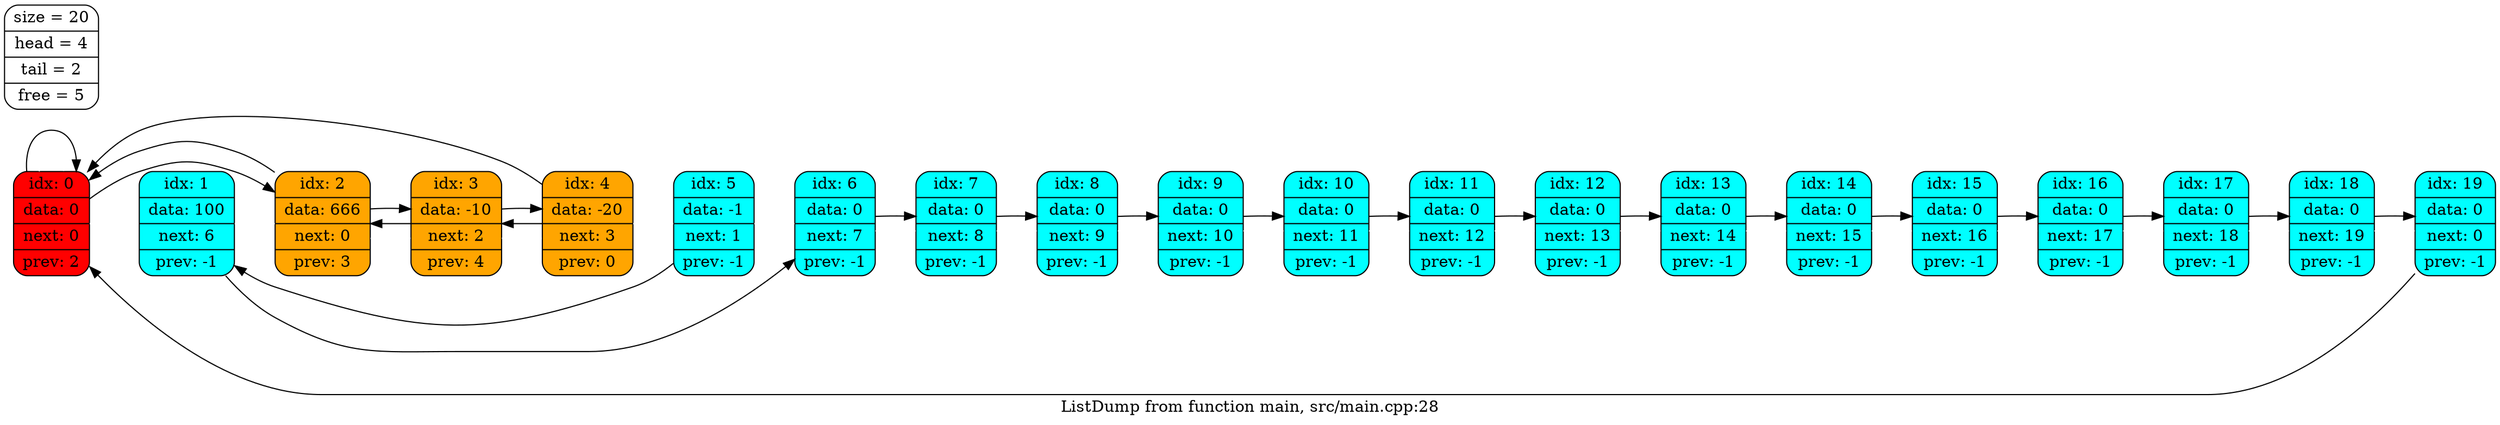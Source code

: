 digraph List {
	rankdir = LR;
	node [shape = Mrecord];
0 -> 0-> 1-> 2-> 3-> 4-> 5-> 6-> 7-> 8-> 9-> 10-> 11-> 12-> 13-> 14-> 15-> 16-> 17-> 18-> 19[arrowsize = 0.0, weight = 100000, color = "#FFFFFF"];
	0 [shape = Mrecord, style = filled, fillcolor = red, label = "idx: 0 | data: 0 | next: 0 | prev: 2"];
	1 [shape = Mrecord, style = filled, fillcolor = cyan, label = "idx: 1 | data: 100 | next: 6 | prev: -1"];
	2 [shape = Mrecord, style = filled, fillcolor = orange, label = "idx: 2 | data: 666 | next: 0 | prev: 3"];
	3 [shape = Mrecord, style = filled, fillcolor = orange, label = "idx: 3 | data: -10 | next: 2 | prev: 4"];
	4 [shape = Mrecord, style = filled, fillcolor = orange, label = "idx: 4 | data: -20 | next: 3 | prev: 0"];
	5 [shape = Mrecord, style = filled, fillcolor = cyan, label = "idx: 5 | data: -1 | next: 1 | prev: -1"];
	6 [shape = Mrecord, style = filled, fillcolor = cyan, label = "idx: 6 | data: 0 | next: 7 | prev: -1"];
	7 [shape = Mrecord, style = filled, fillcolor = cyan, label = "idx: 7 | data: 0 | next: 8 | prev: -1"];
	8 [shape = Mrecord, style = filled, fillcolor = cyan, label = "idx: 8 | data: 0 | next: 9 | prev: -1"];
	9 [shape = Mrecord, style = filled, fillcolor = cyan, label = "idx: 9 | data: 0 | next: 10 | prev: -1"];
	10 [shape = Mrecord, style = filled, fillcolor = cyan, label = "idx: 10 | data: 0 | next: 11 | prev: -1"];
	11 [shape = Mrecord, style = filled, fillcolor = cyan, label = "idx: 11 | data: 0 | next: 12 | prev: -1"];
	12 [shape = Mrecord, style = filled, fillcolor = cyan, label = "idx: 12 | data: 0 | next: 13 | prev: -1"];
	13 [shape = Mrecord, style = filled, fillcolor = cyan, label = "idx: 13 | data: 0 | next: 14 | prev: -1"];
	14 [shape = Mrecord, style = filled, fillcolor = cyan, label = "idx: 14 | data: 0 | next: 15 | prev: -1"];
	15 [shape = Mrecord, style = filled, fillcolor = cyan, label = "idx: 15 | data: 0 | next: 16 | prev: -1"];
	16 [shape = Mrecord, style = filled, fillcolor = cyan, label = "idx: 16 | data: 0 | next: 17 | prev: -1"];
	17 [shape = Mrecord, style = filled, fillcolor = cyan, label = "idx: 17 | data: 0 | next: 18 | prev: -1"];
	18 [shape = Mrecord, style = filled, fillcolor = cyan, label = "idx: 18 | data: 0 | next: 19 | prev: -1"];
	19 [shape = Mrecord, style = filled, fillcolor = cyan, label = "idx: 19 | data: 0 | next: 0 | prev: -1"];
	0 -> 0;
	1 -> 6;
	2 -> 0;
	3 -> 2;
	4 -> 3;
	5 -> 1;
	6 -> 7;
	7 -> 8;
	8 -> 9;
	9 -> 10;
	10 -> 11;
	11 -> 12;
	12 -> 13;
	13 -> 14;
	14 -> 15;
	15 -> 16;
	16 -> 17;
	17 -> 18;
	18 -> 19;
	19 -> 0;
	0 -> 2;
	2 -> 3;
	3 -> 4;
	4 -> 0;
	label = "ListDump from function main, src/main.cpp:28";
All[shape = Mrecord, label = "size = 20 | head = 4 | tail = 2 | free = 5"];}
